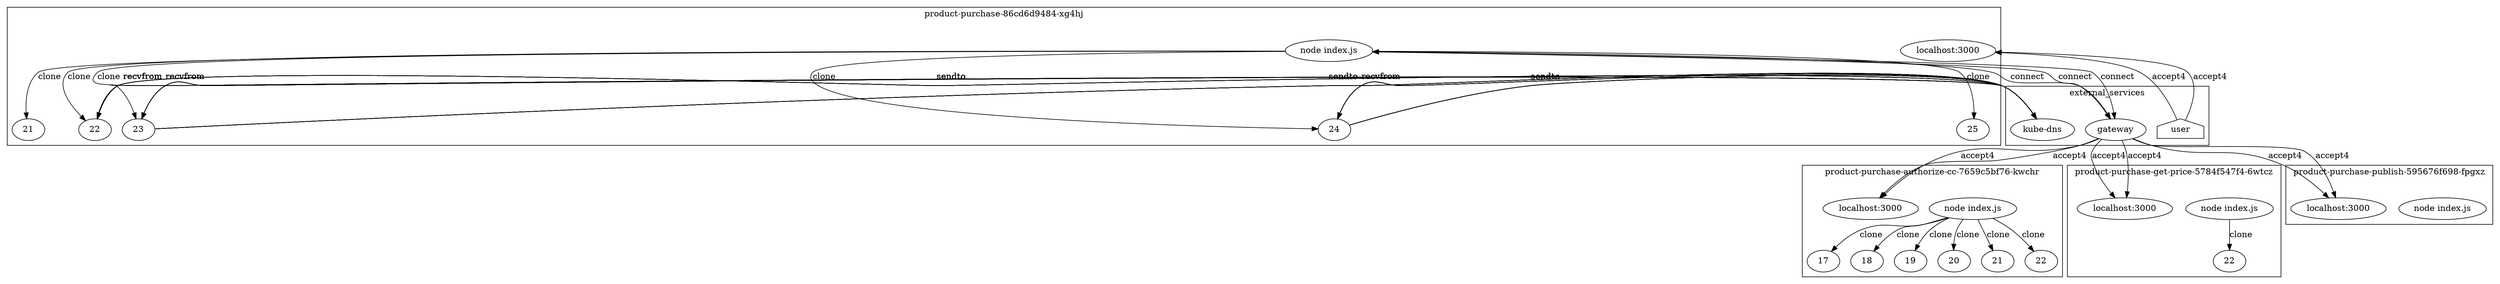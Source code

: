 digraph G {
	subgraph "cluster_ product-purchase-authorize-cc-7659c5bf76-kwchr " {
		label=" product-purchase-authorize-cc-7659c5bf76-kwchr "
		91251 [label="node index.js"]
		91251 -> 91307 [label=clone]
		91251 -> 91315 [label=clone]
		91251 -> 91322 [label=clone]
		91251 -> 91329 [label=clone]
		91251 -> 91336 [label=clone]
		91251 -> 91427 [label=clone]
		"product-purchase-authorize-cc_localhost_3000" [label="localhost:3000"]
		"product-purchase-authorize-cc_localhost_3000" [label="localhost:3000"]
		91307 [label=17]
		91315 [label=18]
		91322 [label=19]
		91329 [label=20]
		91336 [label=21]
		91427 [label=22]
	}
	subgraph "cluster_ product-purchase-86cd6d9484-xg4hj " {
		label=" product-purchase-86cd6d9484-xg4hj "
		91957 [label="node index.js"]
		91957 -> 92236 [label=clone]
		"product-purchase_localhost_3000" [label="localhost:3000"]
		"product-purchase_localhost_3000" [label="localhost:3000"]
		91957 -> 95249 [label=clone]
		91957 -> 95256 [label=clone]
		91957 -> 95261 [label=clone]
		91957 -> 95273 [label=clone]
		92236 [label=21]
		95249 [label=22]
		95256 [label=23]
		95261 [label=24]
		95273 [label=25]
	}
	subgraph "cluster_ product-purchase-get-price-5784f547f4-6wtcz " {
		label=" product-purchase-get-price-5784f547f4-6wtcz "
		92800 [label="node index.js"]
		92800 -> 92926 [label=clone]
		"product-purchase-get-price_localhost_3000" [label="localhost:3000"]
		"product-purchase-get-price_localhost_3000" [label="localhost:3000"]
		92926 [label=22]
	}
	subgraph "cluster_ product-purchase-publish-595676f698-fpgxz " {
		label=" product-purchase-publish-595676f698-fpgxz "
		93929 [label="node index.js"]
		"product-purchase-publish_localhost_3000" [label="localhost:3000"]
		"product-purchase-publish_localhost_3000" [label="localhost:3000"]
	}
	subgraph cluster_services {
		label=external_services
		user [shape=house]
		"10.107.89.58_8080" -> "product-purchase-authorize-cc_localhost_3000" [label=accept4]
		"10.107.89.58_8080" -> "product-purchase-authorize-cc_localhost_3000" [label=accept4]
		user -> "product-purchase_localhost_3000" [label=accept4]
		user -> "product-purchase_localhost_3000" [label=accept4]
		"10.107.89.58_8080" [label=gateway]
		91957 -> "10.107.89.58_8080" [label=connect dir=both]
		"10.107.89.58_8080" [label=gateway]
		91957 -> "10.107.89.58_8080" [label=connect dir=both]
		"10.107.89.58_8080" [label=gateway]
		91957 -> "10.107.89.58_8080" [label=connect dir=both]
		"10.96.0.10_53" [label="kube-dns"]
		95249 -> "10.96.0.10_53" [label=sendto]
		"10.96.0.10_53" [label="kube-dns"]
		95249 -> "10.96.0.10_53" [label=sendto]
		"10.96.0.10_53" [label="kube-dns"]
		"10.96.0.10_53" -> 95249 [label=recvfrom]
		"10.96.0.10_53" [label="kube-dns"]
		"10.96.0.10_53" -> 95249 [label=recvfrom]
		"10.96.0.10_53" [label="kube-dns"]
		95249 -> "10.96.0.10_53" [label=sendto]
		"10.96.0.10_53" [label="kube-dns"]
		95249 -> "10.96.0.10_53" [label=sendto]
		"10.96.0.10_53" [label="kube-dns"]
		"10.96.0.10_53" -> 95249 [label=recvfrom]
		"10.96.0.10_53" [label="kube-dns"]
		"10.96.0.10_53" -> 95249 [label=recvfrom]
		"10.96.0.10_53" [label="kube-dns"]
		95249 -> "10.96.0.10_53" [label=sendto]
		"10.96.0.10_53" [label="kube-dns"]
		95249 -> "10.96.0.10_53" [label=sendto]
		"10.96.0.10_53" [label="kube-dns"]
		"10.96.0.10_53" -> 95249 [label=recvfrom]
		"10.96.0.10_53" [label="kube-dns"]
		"10.96.0.10_53" -> 95249 [label=recvfrom]
		"10.96.0.10_53" [label="kube-dns"]
		95249 -> "10.96.0.10_53" [label=sendto]
		"10.96.0.10_53" [label="kube-dns"]
		95249 -> "10.96.0.10_53" [label=sendto]
		"10.96.0.10_53" [label="kube-dns"]
		"10.96.0.10_53" -> 95249 [label=recvfrom]
		"10.96.0.10_53" [label="kube-dns"]
		"10.96.0.10_53" -> 95249 [label=recvfrom]
		"10.96.0.10_53" [label="kube-dns"]
		95256 -> "10.96.0.10_53" [label=sendto]
		"10.96.0.10_53" [label="kube-dns"]
		95256 -> "10.96.0.10_53" [label=sendto]
		"10.96.0.10_53" [label="kube-dns"]
		"10.96.0.10_53" -> 95256 [label=recvfrom]
		"10.96.0.10_53" [label="kube-dns"]
		"10.96.0.10_53" -> 95256 [label=recvfrom]
		"10.96.0.10_53" [label="kube-dns"]
		95256 -> "10.96.0.10_53" [label=sendto]
		"10.96.0.10_53" [label="kube-dns"]
		95256 -> "10.96.0.10_53" [label=sendto]
		"10.96.0.10_53" [label="kube-dns"]
		"10.96.0.10_53" -> 95256 [label=recvfrom]
		"10.96.0.10_53" [label="kube-dns"]
		"10.96.0.10_53" -> 95256 [label=recvfrom]
		"10.96.0.10_53" [label="kube-dns"]
		95256 -> "10.96.0.10_53" [label=sendto]
		"10.96.0.10_53" [label="kube-dns"]
		95256 -> "10.96.0.10_53" [label=sendto]
		"10.96.0.10_53" [label="kube-dns"]
		"10.96.0.10_53" -> 95256 [label=recvfrom]
		"10.96.0.10_53" [label="kube-dns"]
		"10.96.0.10_53" -> 95256 [label=recvfrom]
		"10.96.0.10_53" [label="kube-dns"]
		95256 -> "10.96.0.10_53" [label=sendto]
		"10.96.0.10_53" [label="kube-dns"]
		95256 -> "10.96.0.10_53" [label=sendto]
		"10.96.0.10_53" [label="kube-dns"]
		"10.96.0.10_53" -> 95256 [label=recvfrom]
		"10.96.0.10_53" [label="kube-dns"]
		"10.96.0.10_53" -> 95256 [label=recvfrom]
		"10.96.0.10_53" [label="kube-dns"]
		95261 -> "10.96.0.10_53" [label=sendto]
		"10.96.0.10_53" [label="kube-dns"]
		95261 -> "10.96.0.10_53" [label=sendto]
		"10.96.0.10_53" [label="kube-dns"]
		"10.96.0.10_53" -> 95261 [label=recvfrom]
		"10.96.0.10_53" [label="kube-dns"]
		"10.96.0.10_53" -> 95261 [label=recvfrom]
		"10.96.0.10_53" [label="kube-dns"]
		95261 -> "10.96.0.10_53" [label=sendto]
		"10.96.0.10_53" [label="kube-dns"]
		95261 -> "10.96.0.10_53" [label=sendto]
		"10.96.0.10_53" [label="kube-dns"]
		"10.96.0.10_53" -> 95261 [label=recvfrom]
		"10.96.0.10_53" [label="kube-dns"]
		"10.96.0.10_53" -> 95261 [label=recvfrom]
		"10.96.0.10_53" [label="kube-dns"]
		95261 -> "10.96.0.10_53" [label=sendto]
		"10.96.0.10_53" [label="kube-dns"]
		95261 -> "10.96.0.10_53" [label=sendto]
		"10.96.0.10_53" [label="kube-dns"]
		"10.96.0.10_53" -> 95261 [label=recvfrom]
		"10.96.0.10_53" [label="kube-dns"]
		"10.96.0.10_53" -> 95261 [label=recvfrom]
		"10.96.0.10_53" [label="kube-dns"]
		95261 -> "10.96.0.10_53" [label=sendto]
		"10.96.0.10_53" [label="kube-dns"]
		95261 -> "10.96.0.10_53" [label=sendto]
		"10.96.0.10_53" [label="kube-dns"]
		"10.96.0.10_53" -> 95261 [label=recvfrom]
		"10.96.0.10_53" [label="kube-dns"]
		"10.96.0.10_53" -> 95261 [label=recvfrom]
		"10.107.89.58_8080" -> "product-purchase-get-price_localhost_3000" [label=accept4]
		"10.107.89.58_8080" -> "product-purchase-get-price_localhost_3000" [label=accept4]
		"10.107.89.58_8080" -> "product-purchase-publish_localhost_3000" [label=accept4]
		"10.107.89.58_8080" -> "product-purchase-publish_localhost_3000" [label=accept4]
	}
}
